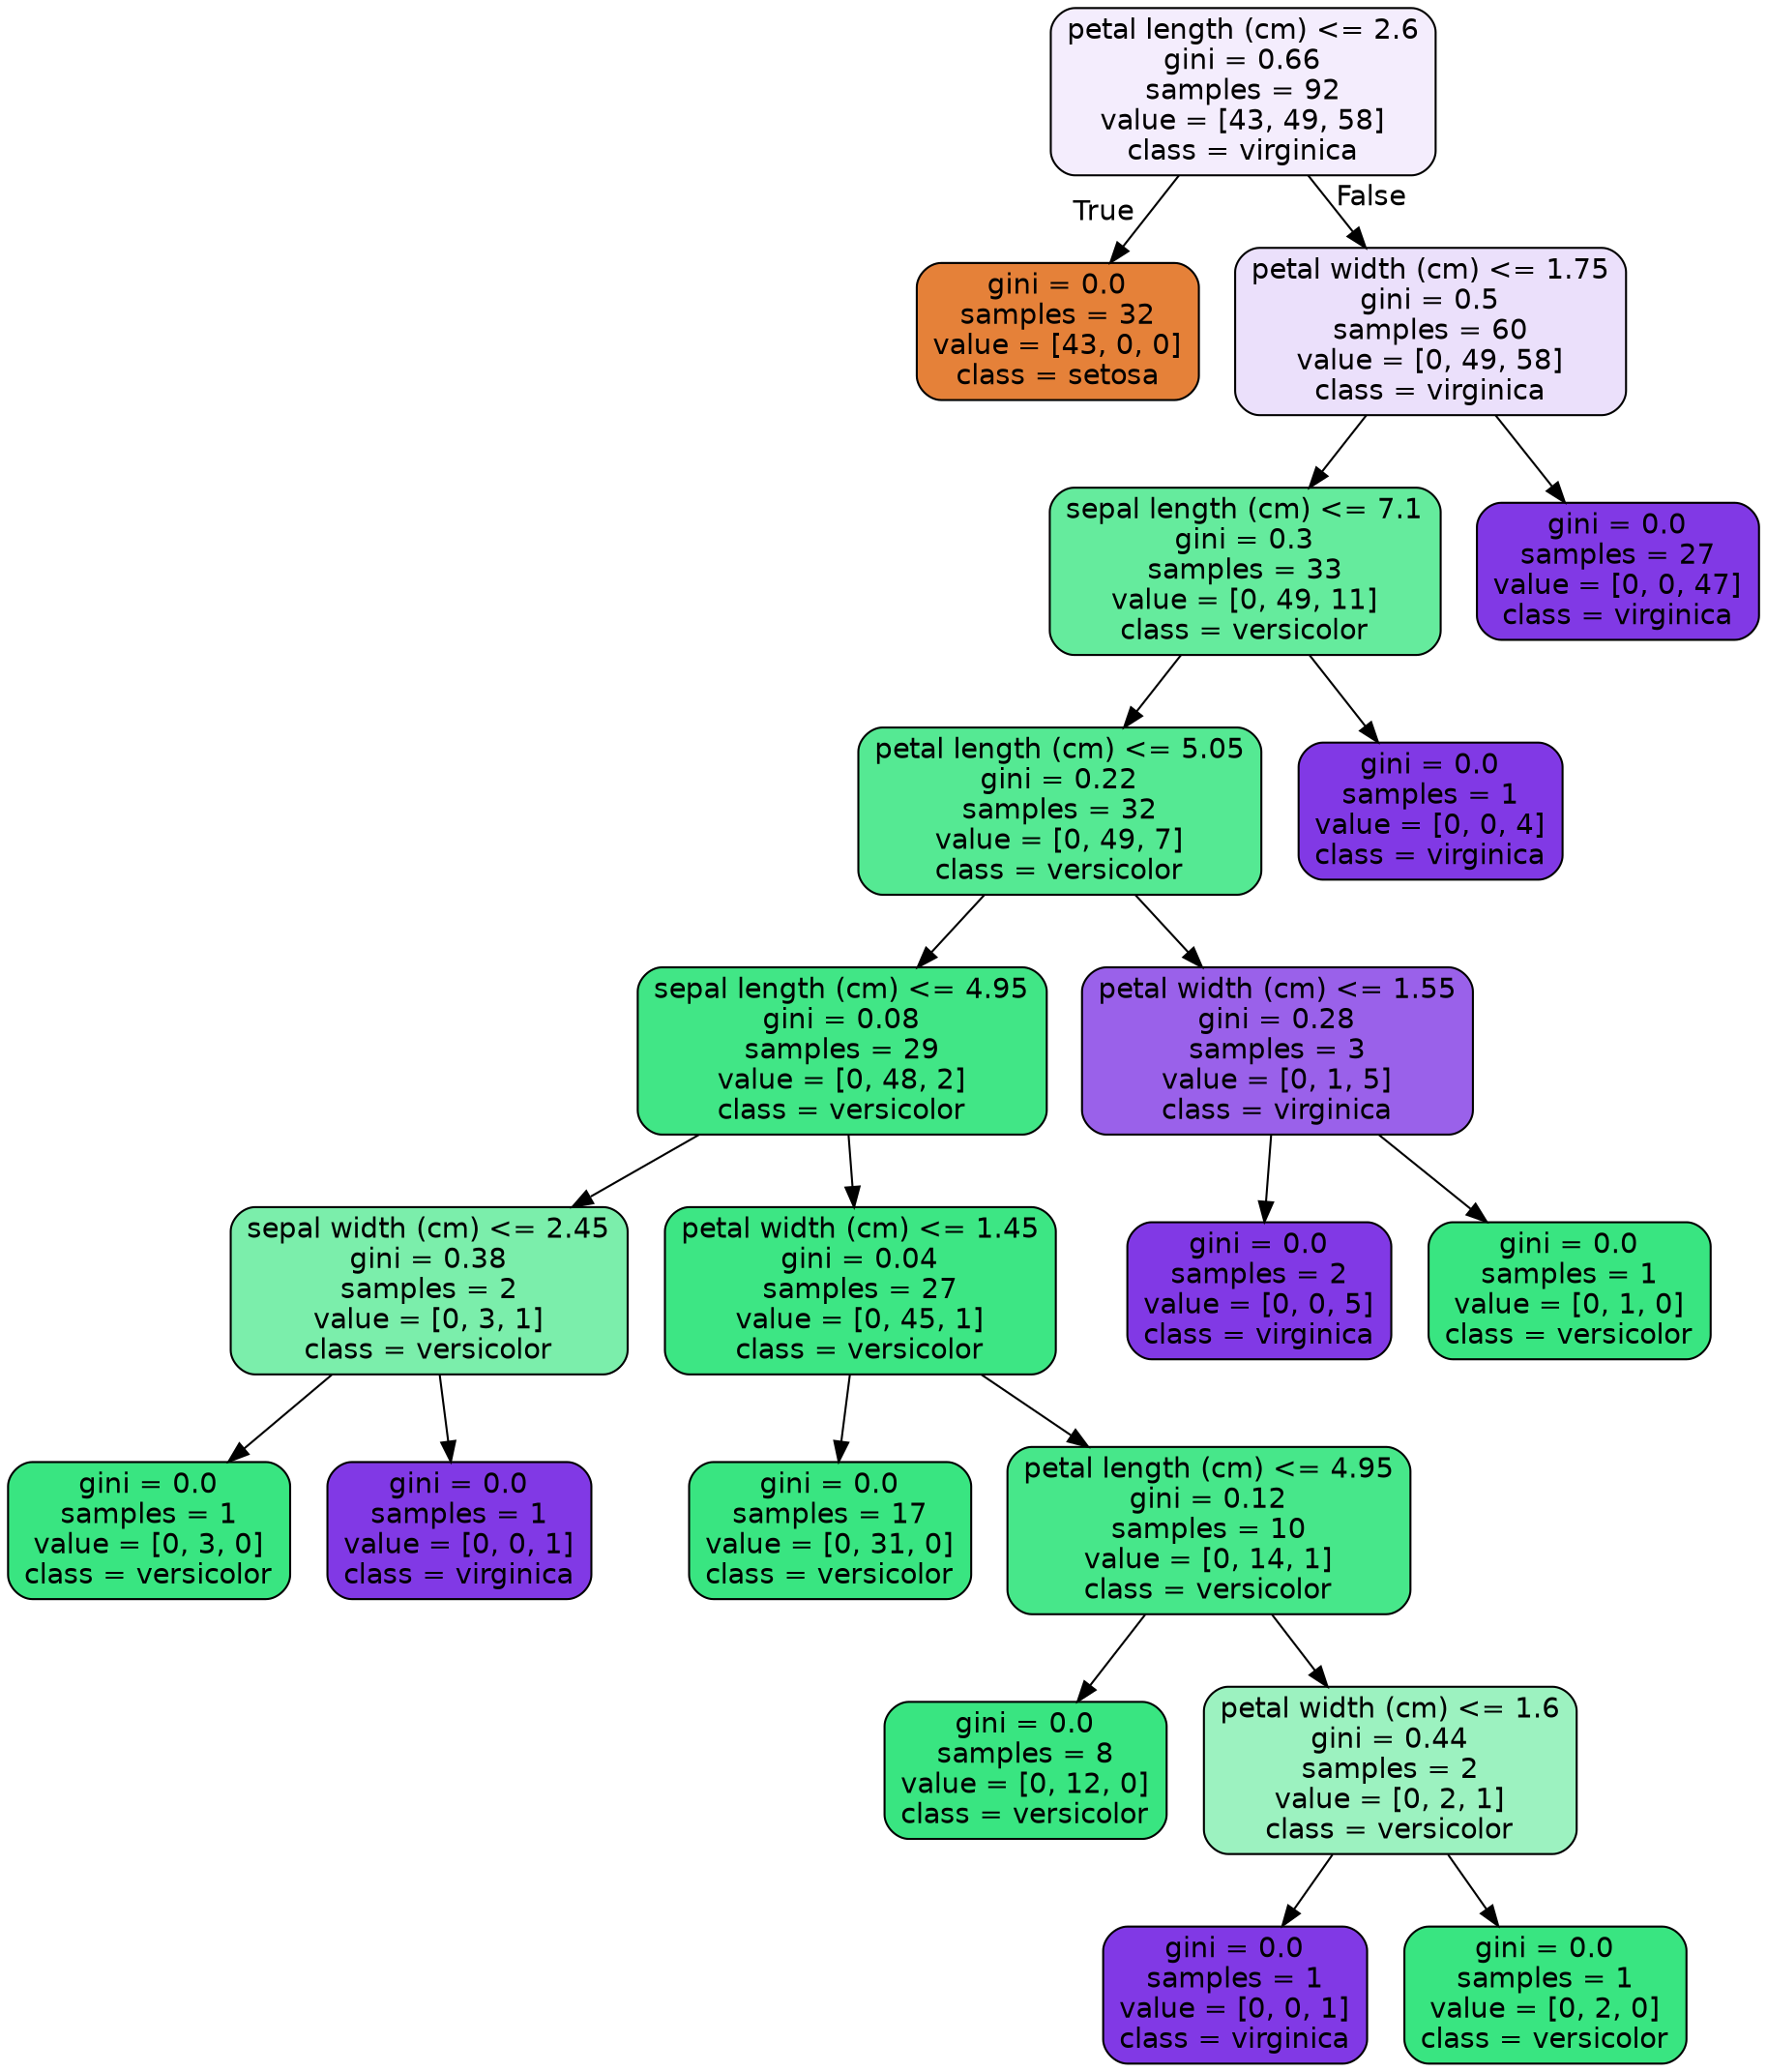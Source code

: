 digraph Tree {
node [shape=box, style="filled, rounded", color="black", fontname=helvetica] ;
edge [fontname=helvetica] ;
0 [label="petal length (cm) <= 2.6\ngini = 0.66\nsamples = 92\nvalue = [43, 49, 58]\nclass = virginica", fillcolor="#f4edfd"] ;
1 [label="gini = 0.0\nsamples = 32\nvalue = [43, 0, 0]\nclass = setosa", fillcolor="#e58139"] ;
0 -> 1 [labeldistance=2.5, labelangle=45, headlabel="True"] ;
2 [label="petal width (cm) <= 1.75\ngini = 0.5\nsamples = 60\nvalue = [0, 49, 58]\nclass = virginica", fillcolor="#ebe0fb"] ;
0 -> 2 [labeldistance=2.5, labelangle=-45, headlabel="False"] ;
3 [label="sepal length (cm) <= 7.1\ngini = 0.3\nsamples = 33\nvalue = [0, 49, 11]\nclass = versicolor", fillcolor="#65eb9d"] ;
2 -> 3 ;
4 [label="petal length (cm) <= 5.05\ngini = 0.22\nsamples = 32\nvalue = [0, 49, 7]\nclass = versicolor", fillcolor="#55e993"] ;
3 -> 4 ;
5 [label="sepal length (cm) <= 4.95\ngini = 0.08\nsamples = 29\nvalue = [0, 48, 2]\nclass = versicolor", fillcolor="#41e686"] ;
4 -> 5 ;
6 [label="sepal width (cm) <= 2.45\ngini = 0.38\nsamples = 2\nvalue = [0, 3, 1]\nclass = versicolor", fillcolor="#7beeab"] ;
5 -> 6 ;
7 [label="gini = 0.0\nsamples = 1\nvalue = [0, 3, 0]\nclass = versicolor", fillcolor="#39e581"] ;
6 -> 7 ;
8 [label="gini = 0.0\nsamples = 1\nvalue = [0, 0, 1]\nclass = virginica", fillcolor="#8139e5"] ;
6 -> 8 ;
9 [label="petal width (cm) <= 1.45\ngini = 0.04\nsamples = 27\nvalue = [0, 45, 1]\nclass = versicolor", fillcolor="#3de684"] ;
5 -> 9 ;
10 [label="gini = 0.0\nsamples = 17\nvalue = [0, 31, 0]\nclass = versicolor", fillcolor="#39e581"] ;
9 -> 10 ;
11 [label="petal length (cm) <= 4.95\ngini = 0.12\nsamples = 10\nvalue = [0, 14, 1]\nclass = versicolor", fillcolor="#47e78a"] ;
9 -> 11 ;
12 [label="gini = 0.0\nsamples = 8\nvalue = [0, 12, 0]\nclass = versicolor", fillcolor="#39e581"] ;
11 -> 12 ;
13 [label="petal width (cm) <= 1.6\ngini = 0.44\nsamples = 2\nvalue = [0, 2, 1]\nclass = versicolor", fillcolor="#9cf2c0"] ;
11 -> 13 ;
14 [label="gini = 0.0\nsamples = 1\nvalue = [0, 0, 1]\nclass = virginica", fillcolor="#8139e5"] ;
13 -> 14 ;
15 [label="gini = 0.0\nsamples = 1\nvalue = [0, 2, 0]\nclass = versicolor", fillcolor="#39e581"] ;
13 -> 15 ;
16 [label="petal width (cm) <= 1.55\ngini = 0.28\nsamples = 3\nvalue = [0, 1, 5]\nclass = virginica", fillcolor="#9a61ea"] ;
4 -> 16 ;
17 [label="gini = 0.0\nsamples = 2\nvalue = [0, 0, 5]\nclass = virginica", fillcolor="#8139e5"] ;
16 -> 17 ;
18 [label="gini = 0.0\nsamples = 1\nvalue = [0, 1, 0]\nclass = versicolor", fillcolor="#39e581"] ;
16 -> 18 ;
19 [label="gini = 0.0\nsamples = 1\nvalue = [0, 0, 4]\nclass = virginica", fillcolor="#8139e5"] ;
3 -> 19 ;
20 [label="gini = 0.0\nsamples = 27\nvalue = [0, 0, 47]\nclass = virginica", fillcolor="#8139e5"] ;
2 -> 20 ;
}